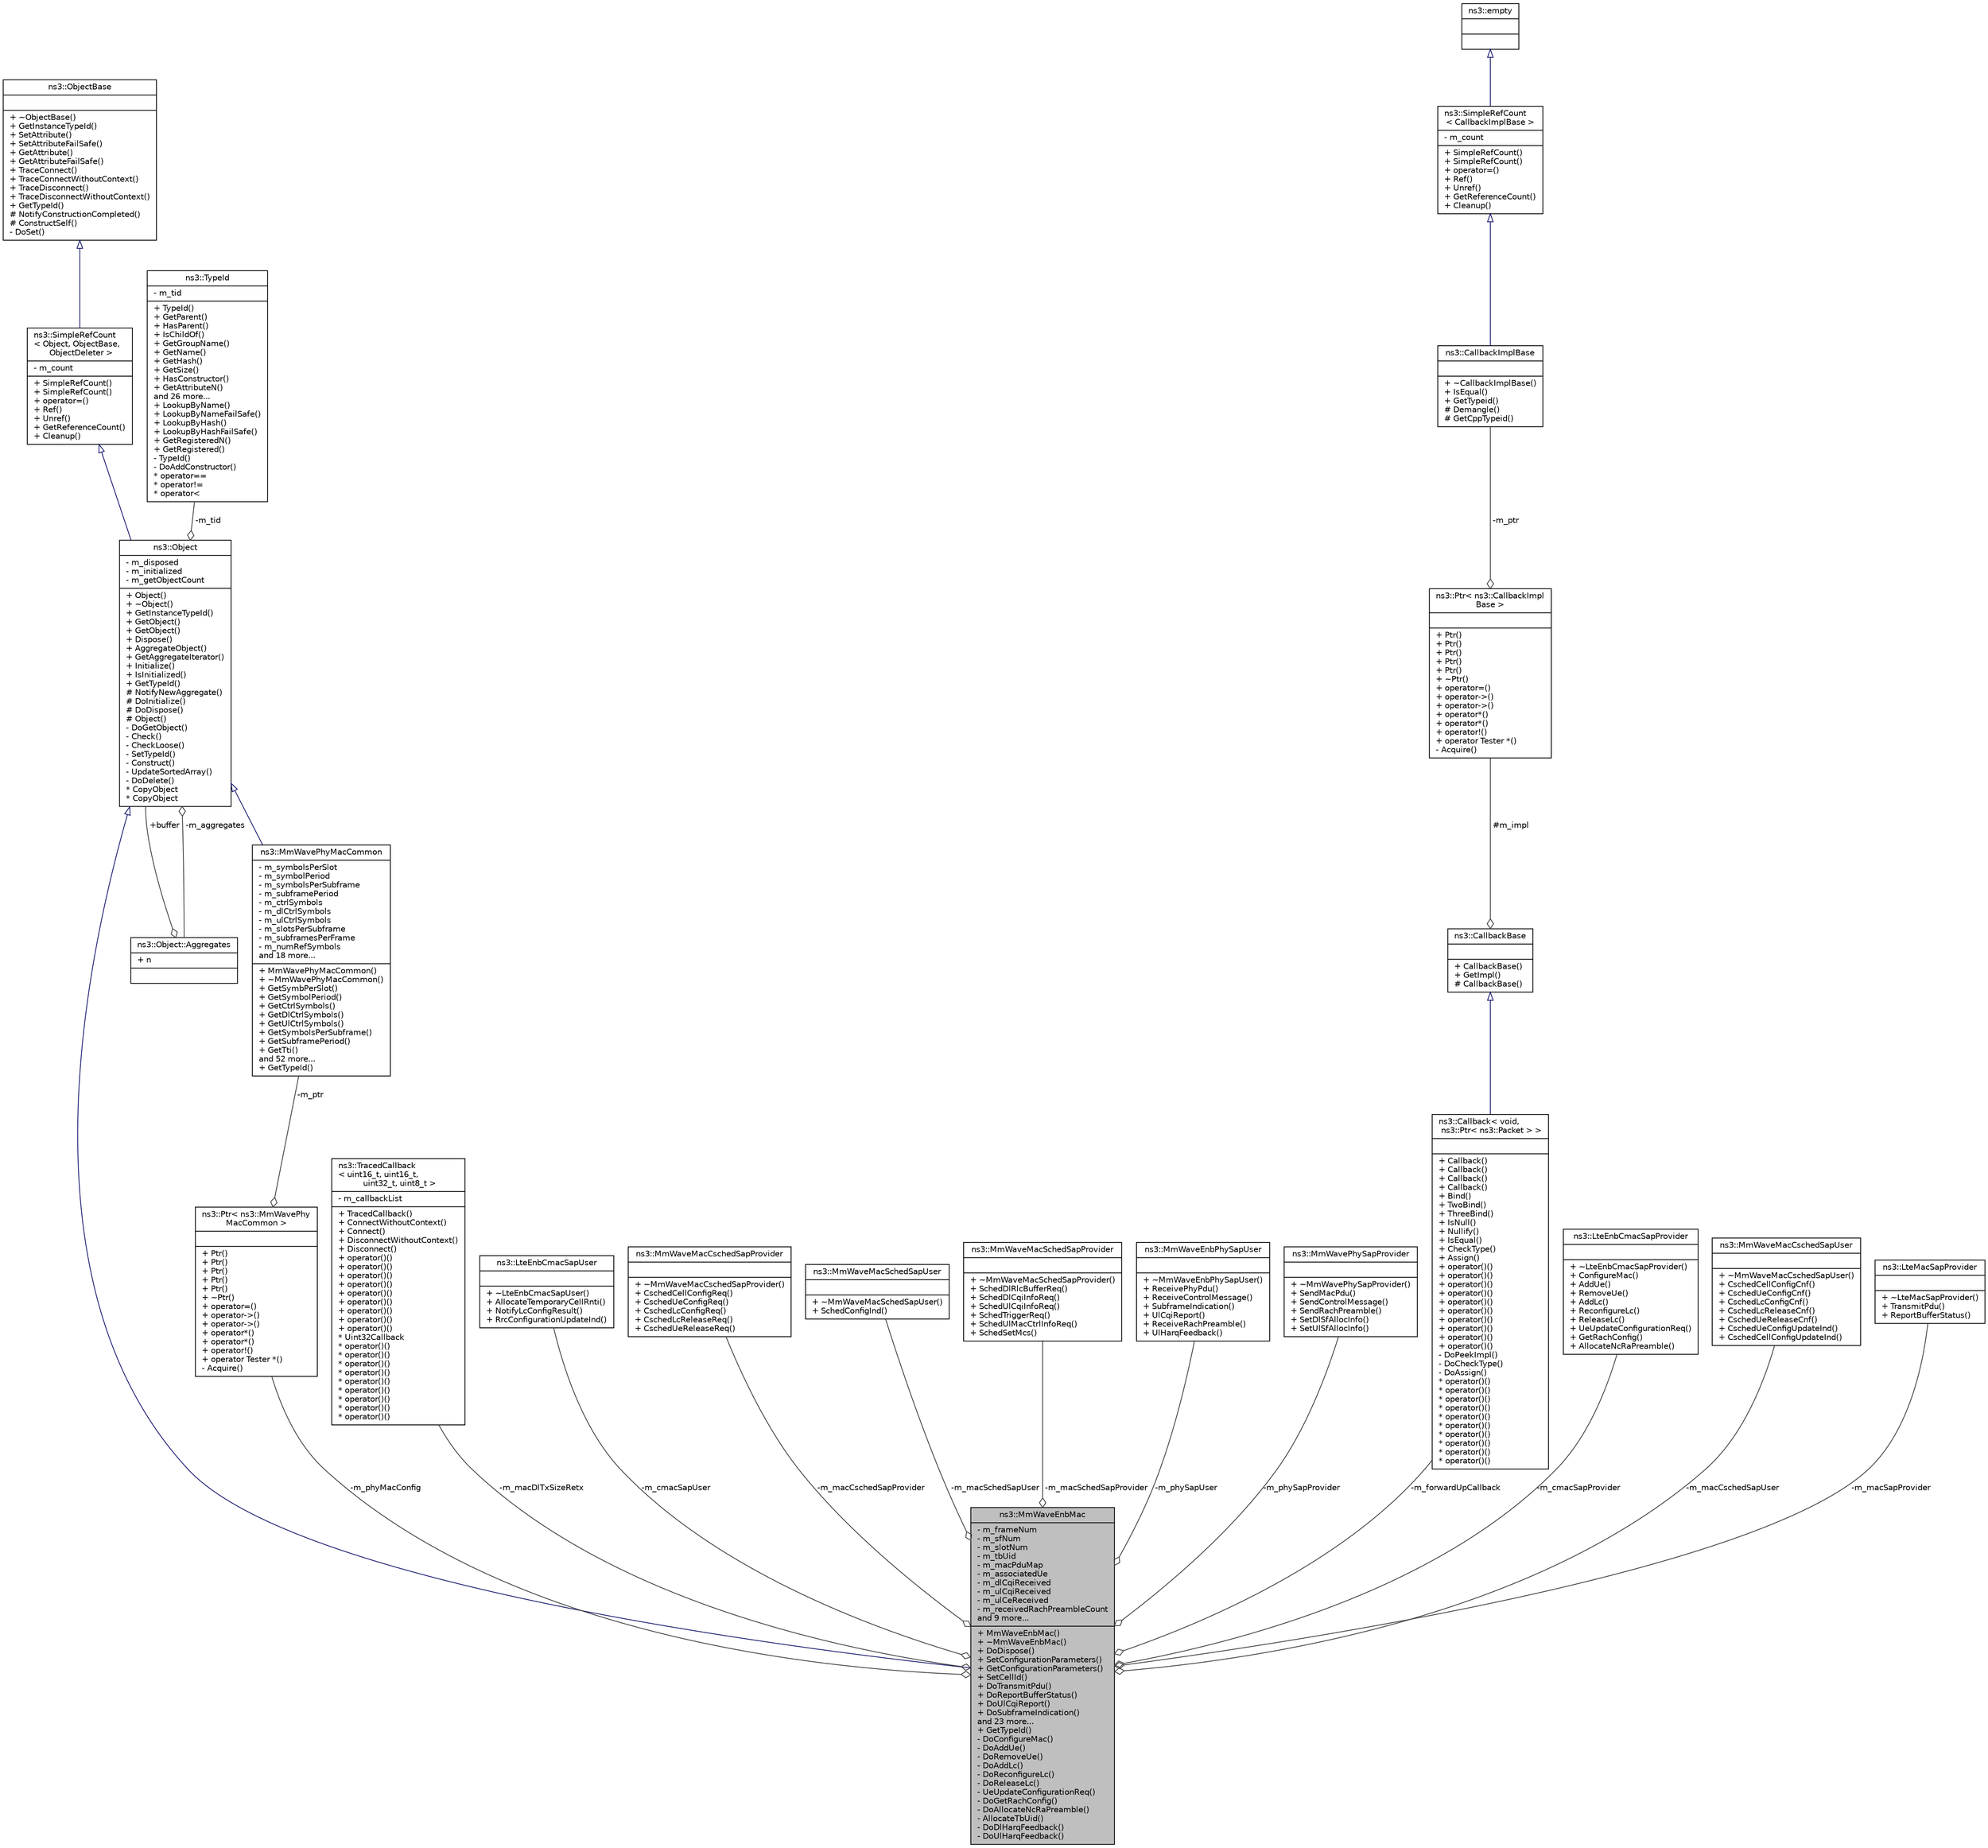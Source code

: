 digraph "ns3::MmWaveEnbMac"
{
  edge [fontname="Helvetica",fontsize="10",labelfontname="Helvetica",labelfontsize="10"];
  node [fontname="Helvetica",fontsize="10",shape=record];
  Node1 [label="{ns3::MmWaveEnbMac\n|- m_frameNum\l- m_sfNum\l- m_slotNum\l- m_tbUid\l- m_macPduMap\l- m_associatedUe\l- m_dlCqiReceived\l- m_ulCqiReceived\l- m_ulCeReceived\l- m_receivedRachPreambleCount\land 9 more...\l|+ MmWaveEnbMac()\l+ ~MmWaveEnbMac()\l+ DoDispose()\l+ SetConfigurationParameters()\l+ GetConfigurationParameters()\l+ SetCellId()\l+ DoTransmitPdu()\l+ DoReportBufferStatus()\l+ DoUlCqiReport()\l+ DoSubframeIndication()\land 23 more...\l+ GetTypeId()\l- DoConfigureMac()\l- DoAddUe()\l- DoRemoveUe()\l- DoAddLc()\l- DoReconfigureLc()\l- DoReleaseLc()\l- UeUpdateConfigurationReq()\l- DoGetRachConfig()\l- DoAllocateNcRaPreamble()\l- AllocateTbUid()\l- DoDlHarqFeedback()\l- DoUlHarqFeedback()\l}",height=0.2,width=0.4,color="black", fillcolor="grey75", style="filled", fontcolor="black"];
  Node2 -> Node1 [dir="back",color="midnightblue",fontsize="10",style="solid",arrowtail="onormal"];
  Node2 [label="{ns3::Object\n|- m_disposed\l- m_initialized\l- m_getObjectCount\l|+ Object()\l+ ~Object()\l+ GetInstanceTypeId()\l+ GetObject()\l+ GetObject()\l+ Dispose()\l+ AggregateObject()\l+ GetAggregateIterator()\l+ Initialize()\l+ IsInitialized()\l+ GetTypeId()\l# NotifyNewAggregate()\l# DoInitialize()\l# DoDispose()\l# Object()\l- DoGetObject()\l- Check()\l- CheckLoose()\l- SetTypeId()\l- Construct()\l- UpdateSortedArray()\l- DoDelete()\l* CopyObject\l* CopyObject\l}",height=0.2,width=0.4,color="black", fillcolor="white", style="filled",URL="$d9/d77/classns3_1_1Object.html",tooltip="A base class which provides memory management and object aggregation. "];
  Node3 -> Node2 [dir="back",color="midnightblue",fontsize="10",style="solid",arrowtail="onormal"];
  Node3 [label="{ns3::SimpleRefCount\l\< Object, ObjectBase,\l ObjectDeleter \>\n|- m_count\l|+ SimpleRefCount()\l+ SimpleRefCount()\l+ operator=()\l+ Ref()\l+ Unref()\l+ GetReferenceCount()\l+ Cleanup()\l}",height=0.2,width=0.4,color="black", fillcolor="white", style="filled",URL="$da/da1/classns3_1_1SimpleRefCount.html"];
  Node4 -> Node3 [dir="back",color="midnightblue",fontsize="10",style="solid",arrowtail="onormal"];
  Node4 [label="{ns3::ObjectBase\n||+ ~ObjectBase()\l+ GetInstanceTypeId()\l+ SetAttribute()\l+ SetAttributeFailSafe()\l+ GetAttribute()\l+ GetAttributeFailSafe()\l+ TraceConnect()\l+ TraceConnectWithoutContext()\l+ TraceDisconnect()\l+ TraceDisconnectWithoutContext()\l+ GetTypeId()\l# NotifyConstructionCompleted()\l# ConstructSelf()\l- DoSet()\l}",height=0.2,width=0.4,color="black", fillcolor="white", style="filled",URL="$d2/dac/classns3_1_1ObjectBase.html",tooltip="Anchor the ns-3 type and attribute system. "];
  Node5 -> Node2 [color="grey25",fontsize="10",style="solid",label=" -m_tid" ,arrowhead="odiamond"];
  Node5 [label="{ns3::TypeId\n|- m_tid\l|+ TypeId()\l+ GetParent()\l+ HasParent()\l+ IsChildOf()\l+ GetGroupName()\l+ GetName()\l+ GetHash()\l+ GetSize()\l+ HasConstructor()\l+ GetAttributeN()\land 26 more...\l+ LookupByName()\l+ LookupByNameFailSafe()\l+ LookupByHash()\l+ LookupByHashFailSafe()\l+ GetRegisteredN()\l+ GetRegistered()\l- TypeId()\l- DoAddConstructor()\l* operator==\l* operator!=\l* operator\<\l}",height=0.2,width=0.4,color="black", fillcolor="white", style="filled",URL="$d6/d11/classns3_1_1TypeId.html",tooltip="a unique identifier for an interface. "];
  Node6 -> Node2 [color="grey25",fontsize="10",style="solid",label=" -m_aggregates" ,arrowhead="odiamond"];
  Node6 [label="{ns3::Object::Aggregates\n|+ n\l|}",height=0.2,width=0.4,color="black", fillcolor="white", style="filled",URL="$d5/de9/structns3_1_1Object_1_1Aggregates.html"];
  Node2 -> Node6 [color="grey25",fontsize="10",style="solid",label=" +buffer" ,arrowhead="odiamond"];
  Node7 -> Node1 [color="grey25",fontsize="10",style="solid",label=" -m_macDlTxSizeRetx" ,arrowhead="odiamond"];
  Node7 [label="{ns3::TracedCallback\l\< uint16_t, uint16_t,\l uint32_t, uint8_t \>\n|- m_callbackList\l|+ TracedCallback()\l+ ConnectWithoutContext()\l+ Connect()\l+ DisconnectWithoutContext()\l+ Disconnect()\l+ operator()()\l+ operator()()\l+ operator()()\l+ operator()()\l+ operator()()\l+ operator()()\l+ operator()()\l+ operator()()\l+ operator()()\l* Uint32Callback\l* operator()()\l* operator()()\l* operator()()\l* operator()()\l* operator()()\l* operator()()\l* operator()()\l* operator()()\l* operator()()\l}",height=0.2,width=0.4,color="black", fillcolor="white", style="filled",URL="$df/dec/classns3_1_1TracedCallback.html"];
  Node8 -> Node1 [color="grey25",fontsize="10",style="solid",label=" -m_cmacSapUser" ,arrowhead="odiamond"];
  Node8 [label="{ns3::LteEnbCmacSapUser\n||+ ~LteEnbCmacSapUser()\l+ AllocateTemporaryCellRnti()\l+ NotifyLcConfigResult()\l+ RrcConfigurationUpdateInd()\l}",height=0.2,width=0.4,color="black", fillcolor="white", style="filled",URL="$d8/d14/classns3_1_1LteEnbCmacSapUser.html"];
  Node9 -> Node1 [color="grey25",fontsize="10",style="solid",label=" -m_macCschedSapProvider" ,arrowhead="odiamond"];
  Node9 [label="{ns3::MmWaveMacCschedSapProvider\n||+ ~MmWaveMacCschedSapProvider()\l+ CschedCellConfigReq()\l+ CschedUeConfigReq()\l+ CschedLcConfigReq()\l+ CschedLcReleaseReq()\l+ CschedUeReleaseReq()\l}",height=0.2,width=0.4,color="black", fillcolor="white", style="filled",URL="$d1/dd1/classns3_1_1MmWaveMacCschedSapProvider.html",tooltip="Provides the CSCHED SAP. "];
  Node10 -> Node1 [color="grey25",fontsize="10",style="solid",label=" -m_macSchedSapUser" ,arrowhead="odiamond"];
  Node10 [label="{ns3::MmWaveMacSchedSapUser\n||+ ~MmWaveMacSchedSapUser()\l+ SchedConfigInd()\l}",height=0.2,width=0.4,color="black", fillcolor="white", style="filled",URL="$d9/d4c/classns3_1_1MmWaveMacSchedSapUser.html"];
  Node11 -> Node1 [color="grey25",fontsize="10",style="solid",label=" -m_macSchedSapProvider" ,arrowhead="odiamond"];
  Node11 [label="{ns3::MmWaveMacSchedSapProvider\n||+ ~MmWaveMacSchedSapProvider()\l+ SchedDlRlcBufferReq()\l+ SchedDlCqiInfoReq()\l+ SchedUlCqiInfoReq()\l+ SchedTriggerReq()\l+ SchedUlMacCtrlInfoReq()\l+ SchedSetMcs()\l}",height=0.2,width=0.4,color="black", fillcolor="white", style="filled",URL="$da/d7d/classns3_1_1MmWaveMacSchedSapProvider.html"];
  Node12 -> Node1 [color="grey25",fontsize="10",style="solid",label=" -m_phySapUser" ,arrowhead="odiamond"];
  Node12 [label="{ns3::MmWaveEnbPhySapUser\n||+ ~MmWaveEnbPhySapUser()\l+ ReceivePhyPdu()\l+ ReceiveControlMessage()\l+ SubframeIndication()\l+ UlCqiReport()\l+ ReceiveRachPreamble()\l+ UlHarqFeedback()\l}",height=0.2,width=0.4,color="black", fillcolor="white", style="filled",URL="$d0/d02/classns3_1_1MmWaveEnbPhySapUser.html"];
  Node13 -> Node1 [color="grey25",fontsize="10",style="solid",label=" -m_phySapProvider" ,arrowhead="odiamond"];
  Node13 [label="{ns3::MmWavePhySapProvider\n||+ ~MmWavePhySapProvider()\l+ SendMacPdu()\l+ SendControlMessage()\l+ SendRachPreamble()\l+ SetDlSfAllocInfo()\l+ SetUlSfAllocInfo()\l}",height=0.2,width=0.4,color="black", fillcolor="white", style="filled",URL="$dd/db6/classns3_1_1MmWavePhySapProvider.html"];
  Node14 -> Node1 [color="grey25",fontsize="10",style="solid",label=" -m_phyMacConfig" ,arrowhead="odiamond"];
  Node14 [label="{ns3::Ptr\< ns3::MmWavePhy\lMacCommon \>\n||+ Ptr()\l+ Ptr()\l+ Ptr()\l+ Ptr()\l+ Ptr()\l+ ~Ptr()\l+ operator=()\l+ operator-\>()\l+ operator-\>()\l+ operator*()\l+ operator*()\l+ operator!()\l+ operator Tester *()\l- Acquire()\l}",height=0.2,width=0.4,color="black", fillcolor="white", style="filled",URL="$dc/d90/classns3_1_1Ptr.html"];
  Node15 -> Node14 [color="grey25",fontsize="10",style="solid",label=" -m_ptr" ,arrowhead="odiamond"];
  Node15 [label="{ns3::MmWavePhyMacCommon\n|- m_symbolsPerSlot\l- m_symbolPeriod\l- m_symbolsPerSubframe\l- m_subframePeriod\l- m_ctrlSymbols\l- m_dlCtrlSymbols\l- m_ulCtrlSymbols\l- m_slotsPerSubframe\l- m_subframesPerFrame\l- m_numRefSymbols\land 18 more...\l|+ MmWavePhyMacCommon()\l+ ~MmWavePhyMacCommon()\l+ GetSymbPerSlot()\l+ GetSymbolPeriod()\l+ GetCtrlSymbols()\l+ GetDlCtrlSymbols()\l+ GetUlCtrlSymbols()\l+ GetSymbolsPerSubframe()\l+ GetSubframePeriod()\l+ GetTti()\land 52 more...\l+ GetTypeId()\l}",height=0.2,width=0.4,color="black", fillcolor="white", style="filled",URL="$df/df4/classns3_1_1MmWavePhyMacCommon.html"];
  Node2 -> Node15 [dir="back",color="midnightblue",fontsize="10",style="solid",arrowtail="onormal"];
  Node16 -> Node1 [color="grey25",fontsize="10",style="solid",label=" -m_forwardUpCallback" ,arrowhead="odiamond"];
  Node16 [label="{ns3::Callback\< void,\l ns3::Ptr\< ns3::Packet \> \>\n||+ Callback()\l+ Callback()\l+ Callback()\l+ Callback()\l+ Bind()\l+ TwoBind()\l+ ThreeBind()\l+ IsNull()\l+ Nullify()\l+ IsEqual()\l+ CheckType()\l+ Assign()\l+ operator()()\l+ operator()()\l+ operator()()\l+ operator()()\l+ operator()()\l+ operator()()\l+ operator()()\l+ operator()()\l+ operator()()\l+ operator()()\l- DoPeekImpl()\l- DoCheckType()\l- DoAssign()\l* operator()()\l* operator()()\l* operator()()\l* operator()()\l* operator()()\l* operator()()\l* operator()()\l* operator()()\l* operator()()\l* operator()()\l}",height=0.2,width=0.4,color="black", fillcolor="white", style="filled",URL="$d1/d48/classns3_1_1Callback.html"];
  Node17 -> Node16 [dir="back",color="midnightblue",fontsize="10",style="solid",arrowtail="onormal"];
  Node17 [label="{ns3::CallbackBase\n||+ CallbackBase()\l+ GetImpl()\l# CallbackBase()\l}",height=0.2,width=0.4,color="black", fillcolor="white", style="filled",URL="$d7/db5/classns3_1_1CallbackBase.html"];
  Node18 -> Node17 [color="grey25",fontsize="10",style="solid",label=" #m_impl" ,arrowhead="odiamond"];
  Node18 [label="{ns3::Ptr\< ns3::CallbackImpl\lBase \>\n||+ Ptr()\l+ Ptr()\l+ Ptr()\l+ Ptr()\l+ Ptr()\l+ ~Ptr()\l+ operator=()\l+ operator-\>()\l+ operator-\>()\l+ operator*()\l+ operator*()\l+ operator!()\l+ operator Tester *()\l- Acquire()\l}",height=0.2,width=0.4,color="black", fillcolor="white", style="filled",URL="$dc/d90/classns3_1_1Ptr.html"];
  Node19 -> Node18 [color="grey25",fontsize="10",style="solid",label=" -m_ptr" ,arrowhead="odiamond"];
  Node19 [label="{ns3::CallbackImplBase\n||+ ~CallbackImplBase()\l+ IsEqual()\l+ GetTypeid()\l# Demangle()\l# GetCppTypeid()\l}",height=0.2,width=0.4,color="black", fillcolor="white", style="filled",URL="$d3/dfa/classns3_1_1CallbackImplBase.html"];
  Node20 -> Node19 [dir="back",color="midnightblue",fontsize="10",style="solid",arrowtail="onormal"];
  Node20 [label="{ns3::SimpleRefCount\l\< CallbackImplBase \>\n|- m_count\l|+ SimpleRefCount()\l+ SimpleRefCount()\l+ operator=()\l+ Ref()\l+ Unref()\l+ GetReferenceCount()\l+ Cleanup()\l}",height=0.2,width=0.4,color="black", fillcolor="white", style="filled",URL="$da/da1/classns3_1_1SimpleRefCount.html"];
  Node21 -> Node20 [dir="back",color="midnightblue",fontsize="10",style="solid",arrowtail="onormal"];
  Node21 [label="{ns3::empty\n||}",height=0.2,width=0.4,color="black", fillcolor="white", style="filled",URL="$d9/d6a/classns3_1_1empty.html",tooltip="make Callback use a separate empty type "];
  Node22 -> Node1 [color="grey25",fontsize="10",style="solid",label=" -m_cmacSapProvider" ,arrowhead="odiamond"];
  Node22 [label="{ns3::LteEnbCmacSapProvider\n||+ ~LteEnbCmacSapProvider()\l+ ConfigureMac()\l+ AddUe()\l+ RemoveUe()\l+ AddLc()\l+ ReconfigureLc()\l+ ReleaseLc()\l+ UeUpdateConfigurationReq()\l+ GetRachConfig()\l+ AllocateNcRaPreamble()\l}",height=0.2,width=0.4,color="black", fillcolor="white", style="filled",URL="$dd/d73/classns3_1_1LteEnbCmacSapProvider.html"];
  Node23 -> Node1 [color="grey25",fontsize="10",style="solid",label=" -m_macCschedSapUser" ,arrowhead="odiamond"];
  Node23 [label="{ns3::MmWaveMacCschedSapUser\n||+ ~MmWaveMacCschedSapUser()\l+ CschedCellConfigCnf()\l+ CschedUeConfigCnf()\l+ CschedLcConfigCnf()\l+ CschedLcReleaseCnf()\l+ CschedUeReleaseCnf()\l+ CschedUeConfigUpdateInd()\l+ CschedCellConfigUpdateInd()\l}",height=0.2,width=0.4,color="black", fillcolor="white", style="filled",URL="$d7/d6e/classns3_1_1MmWaveMacCschedSapUser.html"];
  Node24 -> Node1 [color="grey25",fontsize="10",style="solid",label=" -m_macSapProvider" ,arrowhead="odiamond"];
  Node24 [label="{ns3::LteMacSapProvider\n||+ ~LteMacSapProvider()\l+ TransmitPdu()\l+ ReportBufferStatus()\l}",height=0.2,width=0.4,color="black", fillcolor="white", style="filled",URL="$db/d1a/classns3_1_1LteMacSapProvider.html"];
}
